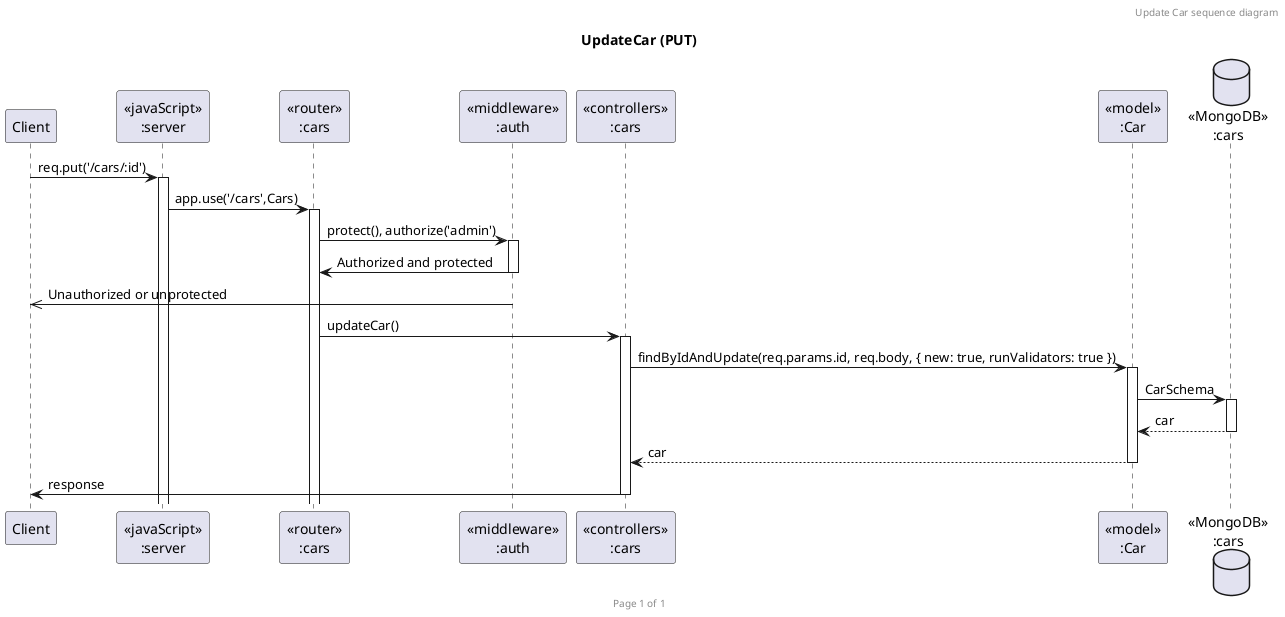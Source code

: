 @startuml UpdateCar (PUT)

header Update Car sequence diagram
footer Page %page% of %lastpage%
title "UpdateCar (PUT)"

participant "Client" as client
participant "<<javaScript>>\n:server" as server
participant "<<router>>\n:cars" as routerCars
participant "<<middleware>>\n:auth" as middlewareAuth
participant "<<controllers>>\n:cars" as controllersCars
participant "<<model>>\n:Car" as modelCar
database "<<MongoDB>>\n:cars" as CarsDatabase

client->server ++:req.put('/cars/:id')
server->routerCars ++:app.use('/cars',Cars)
routerCars->middlewareAuth ++: protect(), authorize('admin')
middlewareAuth->routerCars --: Authorized and protected
middlewareAuth ->> client --: Unauthorized or unprotected
routerCars -> controllersCars ++:updateCar()
controllersCars->modelCar ++:findByIdAndUpdate(req.params.id, req.body, { new: true, runValidators: true })
modelCar ->CarsDatabase ++: CarSchema
CarsDatabase --> modelCar --: car
controllersCars <-- modelCar --:car
controllersCars->client --:response

@enduml
